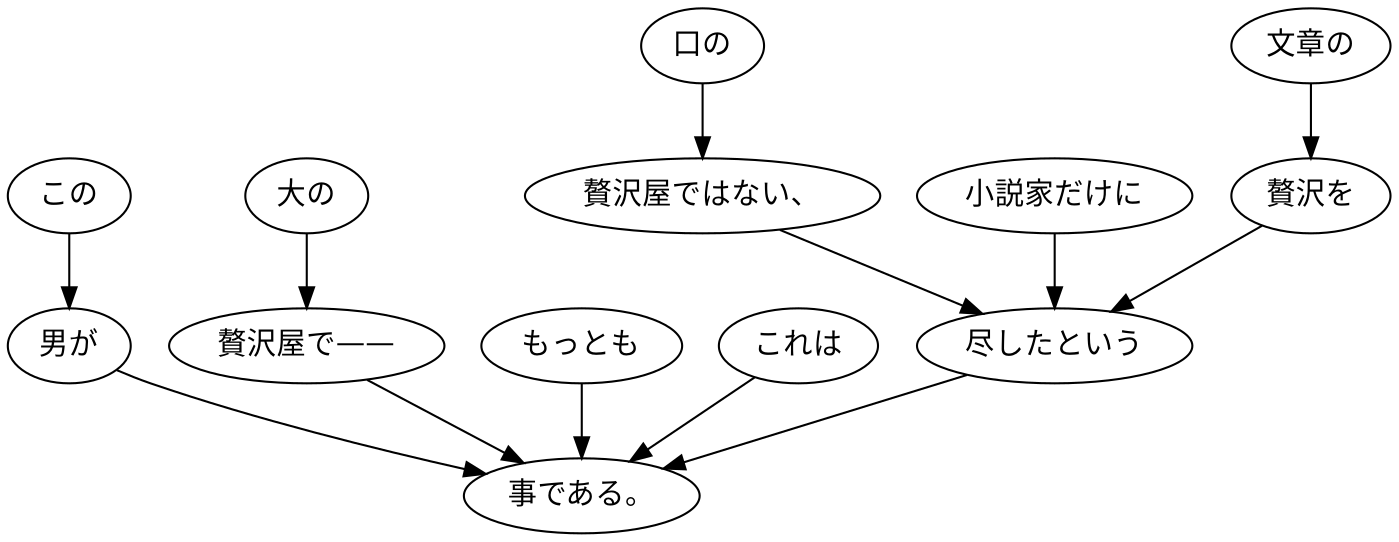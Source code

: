 digraph graph549 {
	node0 [label="この"];
	node1 [label="男が"];
	node2 [label="大の"];
	node3 [label="贅沢屋で——"];
	node4 [label="もっとも"];
	node5 [label="これは"];
	node6 [label="口の"];
	node7 [label="贅沢屋ではない、"];
	node8 [label="小説家だけに"];
	node9 [label="文章の"];
	node10 [label="贅沢を"];
	node11 [label="尽したという"];
	node12 [label="事である。"];
	node0 -> node1;
	node1 -> node12;
	node2 -> node3;
	node3 -> node12;
	node4 -> node12;
	node5 -> node12;
	node6 -> node7;
	node7 -> node11;
	node8 -> node11;
	node9 -> node10;
	node10 -> node11;
	node11 -> node12;
}

